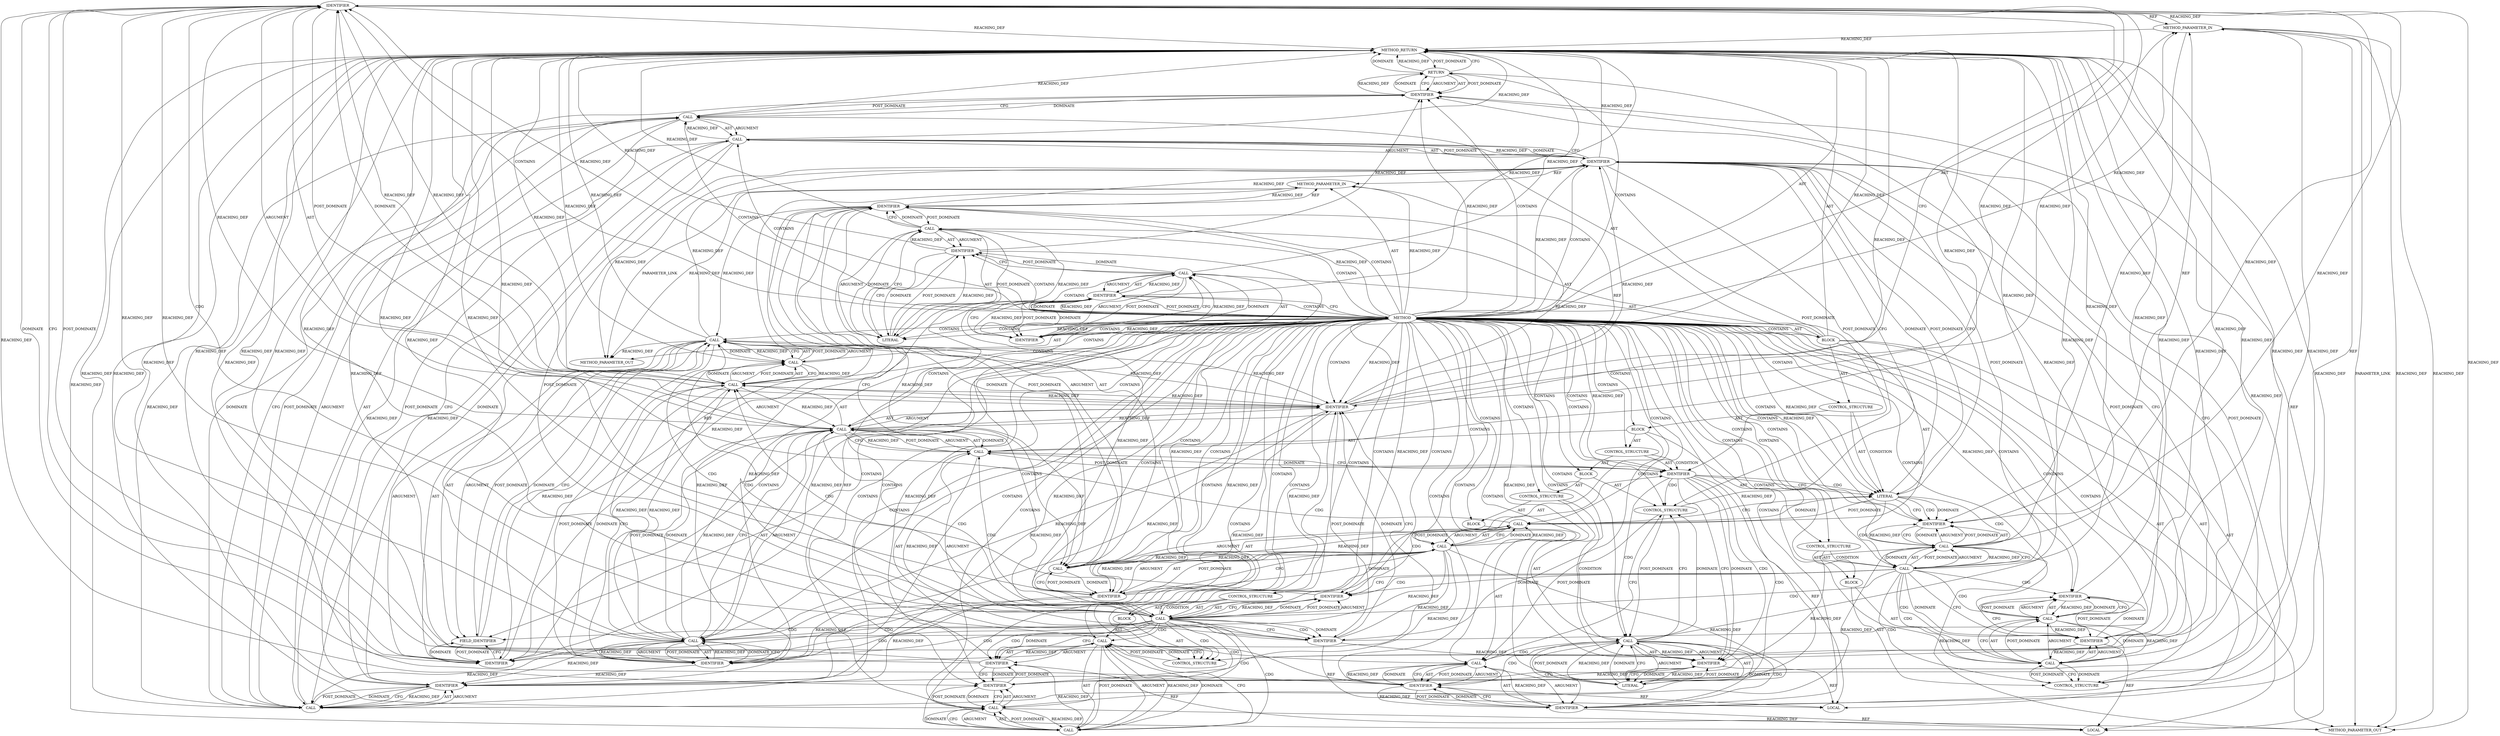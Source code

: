 digraph {
  6058 [label=IDENTIFIER ORDER=2 ARGUMENT_INDEX=2 CODE="timeo" COLUMN_NUMBER=27 LINE_NUMBER=158 TYPE_FULL_NAME="long*" NAME="timeo"]
  6078 [label=CALL ORDER=7 ARGUMENT_INDEX=-1 CODE="remove_wait_queue(sk_sleep(sk), &wait)" COLUMN_NUMBER=2 METHOD_FULL_NAME="remove_wait_queue" LINE_NUMBER=166 TYPE_FULL_NAME="<empty>" DISPATCH_TYPE="STATIC_DISPATCH" SIGNATURE="" NAME="remove_wait_queue"]
  6024 [label=IDENTIFIER ORDER=1 ARGUMENT_INDEX=1 CODE="rc" COLUMN_NUMBER=11 LINE_NUMBER=144 TYPE_FULL_NAME="int" NAME="rc"]
  6061 [label=CALL ORDER=1 ARGUMENT_INDEX=1 CODE="sk->sk_write_pending" COLUMN_NUMBER=20 METHOD_FULL_NAME="<operator>.indirectFieldAccess" LINE_NUMBER=159 TYPE_FULL_NAME="<empty>" DISPATCH_TYPE="STATIC_DISPATCH" SIGNATURE="" NAME="<operator>.indirectFieldAccess"]
  6049 [label=IDENTIFIER ORDER=1 ARGUMENT_INDEX=1 CODE="rc" COLUMN_NUMBER=4 LINE_NUMBER=154 TYPE_FULL_NAME="int" NAME="rc"]
  6031 [label=CONTROL_STRUCTURE CONTROL_STRUCTURE_TYPE="WHILE" ORDER=6 PARSER_TYPE_NAME="<empty>" ARGUMENT_INDEX=-1 CODE="while (1)" COLUMN_NUMBER=2 LINE_NUMBER=147]
  6042 [label=IDENTIFIER ORDER=1 ARGUMENT_INDEX=1 CODE="EAGAIN" COLUMN_NUMBER=10 LINE_NUMBER=149 TYPE_FULL_NAME="ANY" NAME="EAGAIN"]
  6025 [label=LITERAL ORDER=2 ARGUMENT_INDEX=2 CODE="0" COLUMN_NUMBER=16 LINE_NUMBER=144 TYPE_FULL_NAME="int"]
  6016 [label=METHOD_PARAMETER_IN ORDER=2 CODE="long *timeo" IS_VARIADIC=false COLUMN_NUMBER=45 LINE_NUMBER=141 TYPE_FULL_NAME="long*" EVALUATION_STRATEGY="BY_VALUE" INDEX=2 NAME="timeo"]
  6059 [label=CALL ORDER=3 ARGUMENT_INDEX=3 CODE="!READ_ONCE(sk->sk_write_pending)" COLUMN_NUMBER=9 METHOD_FULL_NAME="<operator>.logicalNot" LINE_NUMBER=159 TYPE_FULL_NAME="<empty>" DISPATCH_TYPE="STATIC_DISPATCH" SIGNATURE="" NAME="<operator>.logicalNot"]
  6064 [label=CALL ORDER=4 ARGUMENT_INDEX=4 CODE="&wait" COLUMN_NUMBER=43 METHOD_FULL_NAME="<operator>.addressOf" LINE_NUMBER=159 TYPE_FULL_NAME="<empty>" DISPATCH_TYPE="STATIC_DISPATCH" SIGNATURE="" NAME="<operator>.addressOf"]
  6055 [label=IDENTIFIER ORDER=1 ARGUMENT_INDEX=1 CODE="ret" COLUMN_NUMBER=3 LINE_NUMBER=158 TYPE_FULL_NAME="int" NAME="ret"]
  6083 [label=RETURN ORDER=8 ARGUMENT_INDEX=-1 CODE="return rc;" COLUMN_NUMBER=2 LINE_NUMBER=167]
  6085 [label=METHOD_RETURN ORDER=4 CODE="RET" COLUMN_NUMBER=1 LINE_NUMBER=141 TYPE_FULL_NAME="int" EVALUATION_STRATEGY="BY_VALUE"]
  6065 [label=IDENTIFIER ORDER=1 ARGUMENT_INDEX=1 CODE="wait" COLUMN_NUMBER=44 LINE_NUMBER=159 TYPE_FULL_NAME="ANY" NAME="wait"]
  6022 [label=LOCAL ORDER=3 CODE="int rc" COLUMN_NUMBER=11 LINE_NUMBER=144 TYPE_FULL_NAME="int" NAME="rc"]
  6081 [label=CALL ORDER=2 ARGUMENT_INDEX=2 CODE="&wait" COLUMN_NUMBER=34 METHOD_FULL_NAME="<operator>.addressOf" LINE_NUMBER=166 TYPE_FULL_NAME="<empty>" DISPATCH_TYPE="STATIC_DISPATCH" SIGNATURE="" NAME="<operator>.addressOf"]
  6039 [label=CALL ORDER=1 ARGUMENT_INDEX=-1 CODE="rc = -EAGAIN" COLUMN_NUMBER=4 METHOD_FULL_NAME="<operator>.assignment" LINE_NUMBER=149 TYPE_FULL_NAME="<empty>" DISPATCH_TYPE="STATIC_DISPATCH" SIGNATURE="" NAME="<operator>.assignment"]
  6026 [label=CALL ORDER=5 ARGUMENT_INDEX=-1 CODE="add_wait_queue(sk_sleep(sk), &wait)" COLUMN_NUMBER=2 METHOD_FULL_NAME="add_wait_queue" LINE_NUMBER=146 TYPE_FULL_NAME="<empty>" DISPATCH_TYPE="STATIC_DISPATCH" SIGNATURE="" NAME="add_wait_queue"]
  6015 [label=METHOD_PARAMETER_IN ORDER=1 CODE="struct sock *sk" IS_VARIADIC=false COLUMN_NUMBER=28 LINE_NUMBER=141 TYPE_FULL_NAME="sock*" EVALUATION_STRATEGY="BY_VALUE" INDEX=1 NAME="sk"]
  6053 [label=CONTROL_STRUCTURE CONTROL_STRUCTURE_TYPE="BREAK" ORDER=2 PARSER_TYPE_NAME="CASTBreakStatement" ARGUMENT_INDEX=-1 CODE="break;" COLUMN_NUMBER=4 LINE_NUMBER=155]
  6018 [label=CALL ORDER=1 ARGUMENT_INDEX=-1 CODE="DEFINE_WAIT_FUNC(wait, woken_wake_function)" COLUMN_NUMBER=2 METHOD_FULL_NAME="DEFINE_WAIT_FUNC" LINE_NUMBER=143 TYPE_FULL_NAME="<empty>" DISPATCH_TYPE="STATIC_DISPATCH" SIGNATURE="" NAME="DEFINE_WAIT_FUNC"]
  6037 [label=IDENTIFIER ORDER=1 ARGUMENT_INDEX=1 CODE="timeo" COLUMN_NUMBER=9 LINE_NUMBER=148 TYPE_FULL_NAME="long*" NAME="timeo"]
  6043 [label=CONTROL_STRUCTURE CONTROL_STRUCTURE_TYPE="BREAK" ORDER=2 PARSER_TYPE_NAME="CASTBreakStatement" ARGUMENT_INDEX=-1 CODE="break;" COLUMN_NUMBER=4 LINE_NUMBER=150]
  6063 [label=FIELD_IDENTIFIER ORDER=2 ARGUMENT_INDEX=2 CODE="sk_write_pending" COLUMN_NUMBER=20 LINE_NUMBER=159 CANONICAL_NAME="sk_write_pending"]
  6067 [label=IDENTIFIER ORDER=1 ARGUMENT_INDEX=-1 CODE="ret" COLUMN_NUMBER=7 LINE_NUMBER=160 TYPE_FULL_NAME="int" NAME="ret"]
  6071 [label=IDENTIFIER ORDER=1 ARGUMENT_INDEX=1 CODE="ret" COLUMN_NUMBER=8 LINE_NUMBER=161 TYPE_FULL_NAME="int" NAME="ret"]
  6034 [label=CONTROL_STRUCTURE CONTROL_STRUCTURE_TYPE="IF" ORDER=1 PARSER_TYPE_NAME="CASTIfStatement" ARGUMENT_INDEX=-1 CODE="if (!*timeo)" COLUMN_NUMBER=3 LINE_NUMBER=148]
  6045 [label=CALL ORDER=1 ARGUMENT_INDEX=-1 CODE="signal_pending(current)" COLUMN_NUMBER=7 METHOD_FULL_NAME="signal_pending" LINE_NUMBER=153 TYPE_FULL_NAME="<empty>" DISPATCH_TYPE="STATIC_DISPATCH" SIGNATURE="" NAME="signal_pending"]
  6075 [label=IDENTIFIER ORDER=1 ARGUMENT_INDEX=1 CODE="rc" COLUMN_NUMBER=5 LINE_NUMBER=162 TYPE_FULL_NAME="int" NAME="rc"]
  6056 [label=CALL ORDER=2 ARGUMENT_INDEX=2 CODE="sk_wait_event(sk, timeo,
				    !READ_ONCE(sk->sk_write_pending), &wait)" COLUMN_NUMBER=9 METHOD_FULL_NAME="sk_wait_event" LINE_NUMBER=158 TYPE_FULL_NAME="<empty>" DISPATCH_TYPE="STATIC_DISPATCH" SIGNATURE="" NAME="sk_wait_event"]
  6040 [label=IDENTIFIER ORDER=1 ARGUMENT_INDEX=1 CODE="rc" COLUMN_NUMBER=4 LINE_NUMBER=149 TYPE_FULL_NAME="int" NAME="rc"]
  6050 [label=CALL ORDER=2 ARGUMENT_INDEX=2 CODE="sock_intr_errno(*timeo)" COLUMN_NUMBER=9 METHOD_FULL_NAME="sock_intr_errno" LINE_NUMBER=154 TYPE_FULL_NAME="<empty>" DISPATCH_TYPE="STATIC_DISPATCH" SIGNATURE="" NAME="sock_intr_errno"]
  6030 [label=IDENTIFIER ORDER=1 ARGUMENT_INDEX=1 CODE="wait" COLUMN_NUMBER=32 LINE_NUMBER=146 TYPE_FULL_NAME="ANY" NAME="wait"]
  6028 [label=IDENTIFIER ORDER=1 ARGUMENT_INDEX=1 CODE="sk" COLUMN_NUMBER=26 LINE_NUMBER=146 TYPE_FULL_NAME="sock*" NAME="sk"]
  6041 [label=CALL ORDER=2 ARGUMENT_INDEX=2 CODE="-EAGAIN" COLUMN_NUMBER=9 METHOD_FULL_NAME="<operator>.minus" LINE_NUMBER=149 TYPE_FULL_NAME="<empty>" DISPATCH_TYPE="STATIC_DISPATCH" SIGNATURE="" NAME="<operator>.minus"]
  6046 [label=IDENTIFIER ORDER=1 ARGUMENT_INDEX=1 CODE="current" COLUMN_NUMBER=22 LINE_NUMBER=153 TYPE_FULL_NAME="ANY" NAME="current"]
  6082 [label=IDENTIFIER ORDER=1 ARGUMENT_INDEX=1 CODE="wait" COLUMN_NUMBER=35 LINE_NUMBER=166 TYPE_FULL_NAME="ANY" NAME="wait"]
  6079 [label=CALL ORDER=1 ARGUMENT_INDEX=1 CODE="sk_sleep(sk)" COLUMN_NUMBER=20 METHOD_FULL_NAME="sk_sleep" LINE_NUMBER=166 TYPE_FULL_NAME="<empty>" DISPATCH_TYPE="STATIC_DISPATCH" SIGNATURE="" NAME="sk_sleep"]
  6021 [label=LOCAL ORDER=2 CODE="int ret" COLUMN_NUMBER=6 LINE_NUMBER=144 TYPE_FULL_NAME="int" NAME="ret"]
  6038 [label=BLOCK ORDER=2 ARGUMENT_INDEX=-1 CODE="{
			rc = -EAGAIN;
			break;
		}" COLUMN_NUMBER=16 LINE_NUMBER=148 TYPE_FULL_NAME="void"]
  6068 [label=BLOCK ORDER=2 ARGUMENT_INDEX=-1 CODE="{
			if (ret < 0)
				rc = ret;
			break;
		}" COLUMN_NUMBER=12 LINE_NUMBER=160 TYPE_FULL_NAME="void"]
  6052 [label=IDENTIFIER ORDER=1 ARGUMENT_INDEX=1 CODE="timeo" COLUMN_NUMBER=26 LINE_NUMBER=154 TYPE_FULL_NAME="long*" NAME="timeo"]
  6066 [label=CONTROL_STRUCTURE CONTROL_STRUCTURE_TYPE="IF" ORDER=4 PARSER_TYPE_NAME="CASTIfStatement" ARGUMENT_INDEX=-1 CODE="if (ret)" COLUMN_NUMBER=3 LINE_NUMBER=160]
  6062 [label=IDENTIFIER ORDER=1 ARGUMENT_INDEX=1 CODE="sk" COLUMN_NUMBER=20 LINE_NUMBER=159 TYPE_FULL_NAME="sock*" NAME="sk"]
  6051 [label=CALL ORDER=1 ARGUMENT_INDEX=1 CODE="*timeo" COLUMN_NUMBER=25 METHOD_FULL_NAME="<operator>.indirection" LINE_NUMBER=154 TYPE_FULL_NAME="<empty>" DISPATCH_TYPE="STATIC_DISPATCH" SIGNATURE="" NAME="<operator>.indirection"]
  6069 [label=CONTROL_STRUCTURE CONTROL_STRUCTURE_TYPE="IF" ORDER=1 PARSER_TYPE_NAME="CASTIfStatement" ARGUMENT_INDEX=-1 CODE="if (ret < 0)" COLUMN_NUMBER=4 LINE_NUMBER=161]
  6074 [label=CALL ORDER=1 ARGUMENT_INDEX=1 CODE="rc = ret" COLUMN_NUMBER=5 METHOD_FULL_NAME="<operator>.assignment" LINE_NUMBER=162 TYPE_FULL_NAME="<empty>" DISPATCH_TYPE="STATIC_DISPATCH" SIGNATURE="" NAME="<operator>.assignment"]
  6020 [label=IDENTIFIER ORDER=2 ARGUMENT_INDEX=2 CODE="woken_wake_function" COLUMN_NUMBER=25 LINE_NUMBER=143 TYPE_FULL_NAME="ANY" NAME="woken_wake_function"]
  6060 [label=CALL ORDER=1 ARGUMENT_INDEX=1 CODE="READ_ONCE(sk->sk_write_pending)" COLUMN_NUMBER=10 METHOD_FULL_NAME="READ_ONCE" LINE_NUMBER=159 TYPE_FULL_NAME="<empty>" DISPATCH_TYPE="STATIC_DISPATCH" SIGNATURE="" NAME="READ_ONCE"]
  6035 [label=CALL ORDER=1 ARGUMENT_INDEX=-1 CODE="!*timeo" COLUMN_NUMBER=7 METHOD_FULL_NAME="<operator>.logicalNot" LINE_NUMBER=148 TYPE_FULL_NAME="<empty>" DISPATCH_TYPE="STATIC_DISPATCH" SIGNATURE="" NAME="<operator>.logicalNot"]
  6072 [label=LITERAL ORDER=2 ARGUMENT_INDEX=2 CODE="0" COLUMN_NUMBER=14 LINE_NUMBER=161 TYPE_FULL_NAME="int"]
  6080 [label=IDENTIFIER ORDER=1 ARGUMENT_INDEX=1 CODE="sk" COLUMN_NUMBER=29 LINE_NUMBER=166 TYPE_FULL_NAME="sock*" NAME="sk"]
  6057 [label=IDENTIFIER ORDER=1 ARGUMENT_INDEX=1 CODE="sk" COLUMN_NUMBER=23 LINE_NUMBER=158 TYPE_FULL_NAME="sock*" NAME="sk"]
  6048 [label=CALL ORDER=1 ARGUMENT_INDEX=-1 CODE="rc = sock_intr_errno(*timeo)" COLUMN_NUMBER=4 METHOD_FULL_NAME="<operator>.assignment" LINE_NUMBER=154 TYPE_FULL_NAME="<empty>" DISPATCH_TYPE="STATIC_DISPATCH" SIGNATURE="" NAME="<operator>.assignment"]
  6033 [label=BLOCK ORDER=2 ARGUMENT_INDEX=-1 CODE="{
		if (!*timeo) {
			rc = -EAGAIN;
			break;
		}

		if (signal_pending(current)) {
			rc = sock_intr_errno(*timeo);
			break;
		}

		ret = sk_wait_event(sk, timeo,
				    !READ_ONCE(sk->sk_write_pending), &wait);
		if (ret) {
			if (ret < 0)
				rc = ret;
			break;
		}
	}" COLUMN_NUMBER=12 LINE_NUMBER=147 TYPE_FULL_NAME="void"]
  21437 [label=METHOD_PARAMETER_OUT ORDER=1 CODE="struct sock *sk" IS_VARIADIC=false COLUMN_NUMBER=28 LINE_NUMBER=141 TYPE_FULL_NAME="sock*" EVALUATION_STRATEGY="BY_VALUE" INDEX=1 NAME="sk"]
  6019 [label=IDENTIFIER ORDER=1 ARGUMENT_INDEX=1 CODE="wait" COLUMN_NUMBER=19 LINE_NUMBER=143 TYPE_FULL_NAME="ANY" NAME="wait"]
  6054 [label=CALL ORDER=3 ARGUMENT_INDEX=-1 CODE="ret = sk_wait_event(sk, timeo,
				    !READ_ONCE(sk->sk_write_pending), &wait)" COLUMN_NUMBER=3 METHOD_FULL_NAME="<operator>.assignment" LINE_NUMBER=158 TYPE_FULL_NAME="<empty>" DISPATCH_TYPE="STATIC_DISPATCH" SIGNATURE="" NAME="<operator>.assignment"]
  6027 [label=CALL ORDER=1 ARGUMENT_INDEX=1 CODE="sk_sleep(sk)" COLUMN_NUMBER=17 METHOD_FULL_NAME="sk_sleep" LINE_NUMBER=146 TYPE_FULL_NAME="<empty>" DISPATCH_TYPE="STATIC_DISPATCH" SIGNATURE="" NAME="sk_sleep"]
  6029 [label=CALL ORDER=2 ARGUMENT_INDEX=2 CODE="&wait" COLUMN_NUMBER=31 METHOD_FULL_NAME="<operator>.addressOf" LINE_NUMBER=146 TYPE_FULL_NAME="<empty>" DISPATCH_TYPE="STATIC_DISPATCH" SIGNATURE="" NAME="<operator>.addressOf"]
  6032 [label=LITERAL ORDER=1 ARGUMENT_INDEX=-1 CODE="1" COLUMN_NUMBER=9 LINE_NUMBER=147 TYPE_FULL_NAME="int"]
  21438 [label=METHOD_PARAMETER_OUT ORDER=2 CODE="long *timeo" IS_VARIADIC=false COLUMN_NUMBER=45 LINE_NUMBER=141 TYPE_FULL_NAME="long*" EVALUATION_STRATEGY="BY_VALUE" INDEX=2 NAME="timeo"]
  6047 [label=BLOCK ORDER=2 ARGUMENT_INDEX=-1 CODE="{
			rc = sock_intr_errno(*timeo);
			break;
		}" COLUMN_NUMBER=32 LINE_NUMBER=153 TYPE_FULL_NAME="void"]
  6017 [label=BLOCK ORDER=3 ARGUMENT_INDEX=-1 CODE="{
	DEFINE_WAIT_FUNC(wait, woken_wake_function);
	int ret, rc = 0;

	add_wait_queue(sk_sleep(sk), &wait);
	while (1) {
		if (!*timeo) {
			rc = -EAGAIN;
			break;
		}

		if (signal_pending(current)) {
			rc = sock_intr_errno(*timeo);
			break;
		}

		ret = sk_wait_event(sk, timeo,
				    !READ_ONCE(sk->sk_write_pending), &wait);
		if (ret) {
			if (ret < 0)
				rc = ret;
			break;
		}
	}
	remove_wait_queue(sk_sleep(sk), &wait);
	return rc;
}" COLUMN_NUMBER=1 LINE_NUMBER=142 TYPE_FULL_NAME="void"]
  6076 [label=IDENTIFIER ORDER=2 ARGUMENT_INDEX=2 CODE="ret" COLUMN_NUMBER=10 LINE_NUMBER=162 TYPE_FULL_NAME="int" NAME="ret"]
  6084 [label=IDENTIFIER ORDER=1 ARGUMENT_INDEX=-1 CODE="rc" COLUMN_NUMBER=9 LINE_NUMBER=167 TYPE_FULL_NAME="int" NAME="rc"]
  6014 [label=METHOD COLUMN_NUMBER=1 LINE_NUMBER=141 COLUMN_NUMBER_END=1 IS_EXTERNAL=false SIGNATURE="int wait_on_pending_writer (sock*,long*)" NAME="wait_on_pending_writer" AST_PARENT_TYPE="TYPE_DECL" AST_PARENT_FULL_NAME="tls_main.c:<global>" ORDER=94 CODE="int wait_on_pending_writer(struct sock *sk, long *timeo)
{
	DEFINE_WAIT_FUNC(wait, woken_wake_function);
	int ret, rc = 0;

	add_wait_queue(sk_sleep(sk), &wait);
	while (1) {
		if (!*timeo) {
			rc = -EAGAIN;
			break;
		}

		if (signal_pending(current)) {
			rc = sock_intr_errno(*timeo);
			break;
		}

		ret = sk_wait_event(sk, timeo,
				    !READ_ONCE(sk->sk_write_pending), &wait);
		if (ret) {
			if (ret < 0)
				rc = ret;
			break;
		}
	}
	remove_wait_queue(sk_sleep(sk), &wait);
	return rc;
}" FULL_NAME="wait_on_pending_writer" LINE_NUMBER_END=168 FILENAME="tls_main.c"]
  6023 [label=CALL ORDER=4 ARGUMENT_INDEX=-1 CODE="rc = 0" COLUMN_NUMBER=11 METHOD_FULL_NAME="<operator>.assignment" LINE_NUMBER=144 TYPE_FULL_NAME="<empty>" DISPATCH_TYPE="STATIC_DISPATCH" SIGNATURE="" NAME="<operator>.assignment"]
  6073 [label=BLOCK ORDER=2 ARGUMENT_INDEX=-1 CODE="<empty>" COLUMN_NUMBER=5 LINE_NUMBER=162 TYPE_FULL_NAME="void"]
  6036 [label=CALL ORDER=1 ARGUMENT_INDEX=1 CODE="*timeo" COLUMN_NUMBER=8 METHOD_FULL_NAME="<operator>.indirection" LINE_NUMBER=148 TYPE_FULL_NAME="<empty>" DISPATCH_TYPE="STATIC_DISPATCH" SIGNATURE="" NAME="<operator>.indirection"]
  6044 [label=CONTROL_STRUCTURE CONTROL_STRUCTURE_TYPE="IF" ORDER=2 PARSER_TYPE_NAME="CASTIfStatement" ARGUMENT_INDEX=-1 CODE="if (signal_pending(current))" COLUMN_NUMBER=3 LINE_NUMBER=153]
  6077 [label=CONTROL_STRUCTURE CONTROL_STRUCTURE_TYPE="BREAK" ORDER=2 PARSER_TYPE_NAME="CASTBreakStatement" ARGUMENT_INDEX=-1 CODE="break;" COLUMN_NUMBER=4 LINE_NUMBER=163]
  6070 [label=CALL ORDER=1 ARGUMENT_INDEX=-1 CODE="ret < 0" COLUMN_NUMBER=8 METHOD_FULL_NAME="<operator>.lessThan" LINE_NUMBER=161 TYPE_FULL_NAME="<empty>" DISPATCH_TYPE="STATIC_DISPATCH" SIGNATURE="" NAME="<operator>.lessThan"]
  6058 -> 6057 [label=REACHING_DEF VARIABLE="timeo"]
  6020 -> 6018 [label=CFG ]
  6014 -> 6028 [label=REACHING_DEF VARIABLE=""]
  6080 -> 6032 [label=POST_DOMINATE ]
  6064 -> 6056 [label=DOMINATE ]
  6039 -> 6040 [label=AST ]
  6074 -> 6077 [label=CFG ]
  6014 -> 6083 [label=CONTAINS ]
  6082 -> 6081 [label=DOMINATE ]
  6024 -> 6084 [label=REACHING_DEF VARIABLE="rc"]
  6041 -> 6039 [label=DOMINATE ]
  6016 -> 21438 [label=PARAMETER_LINK ]
  6045 -> 6049 [label=CFG ]
  6055 -> 6071 [label=REACHING_DEF VARIABLE="ret"]
  6027 -> 6028 [label=POST_DOMINATE ]
  6079 -> 6082 [label=DOMINATE ]
  6056 -> 6057 [label=AST ]
  6057 -> 6055 [label=POST_DOMINATE ]
  6067 -> 6071 [label=CFG ]
  6056 -> 6085 [label=REACHING_DEF VARIABLE="sk_wait_event(sk, timeo,
				    !READ_ONCE(sk->sk_write_pending), &wait)"]
  6059 -> 6060 [label=ARGUMENT ]
  6014 -> 6038 [label=CONTAINS ]
  6056 -> 6057 [label=ARGUMENT ]
  6036 -> 6035 [label=REACHING_DEF VARIABLE="*timeo"]
  6014 -> 6055 [label=CONTAINS ]
  6018 -> 6024 [label=DOMINATE ]
  6045 -> 6061 [label=CDG ]
  6014 -> 6078 [label=CONTAINS ]
  6036 -> 6051 [label=REACHING_DEF VARIABLE="*timeo"]
  6035 -> 6041 [label=CDG ]
  6054 -> 6056 [label=POST_DOMINATE ]
  6017 -> 6078 [label=AST ]
  6078 -> 6084 [label=CFG ]
  6046 -> 6045 [label=DOMINATE ]
  6014 -> 6017 [label=CONTAINS ]
  6024 -> 6023 [label=REACHING_DEF VARIABLE="rc"]
  6083 -> 6084 [label=ARGUMENT ]
  6030 -> 6027 [label=POST_DOMINATE ]
  6052 -> 6016 [label=REF ]
  6041 -> 6042 [label=POST_DOMINATE ]
  6040 -> 6085 [label=REACHING_DEF VARIABLE="rc"]
  6029 -> 6065 [label=REACHING_DEF VARIABLE="&wait"]
  6028 -> 6061 [label=REACHING_DEF VARIABLE="sk"]
  6032 -> 6035 [label=CDG ]
  6017 -> 6021 [label=AST ]
  6045 -> 6049 [label=CDG ]
  6014 -> 6015 [label=AST ]
  6017 -> 6083 [label=AST ]
  6035 -> 6036 [label=AST ]
  6079 -> 6080 [label=ARGUMENT ]
  6014 -> 6043 [label=CONTAINS ]
  6014 -> 6020 [label=REACHING_DEF VARIABLE=""]
  6048 -> 6050 [label=ARGUMENT ]
  6062 -> 6063 [label=CFG ]
  6024 -> 6018 [label=POST_DOMINATE ]
  6056 -> 6058 [label=ARGUMENT ]
  6044 -> 6045 [label=AST ]
  6049 -> 6022 [label=REF ]
  6075 -> 6074 [label=REACHING_DEF VARIABLE="rc"]
  6036 -> 6037 [label=ARGUMENT ]
  6051 -> 6052 [label=AST ]
  6014 -> 6019 [label=CONTAINS ]
  6014 -> 6067 [label=CONTAINS ]
  6075 -> 6085 [label=REACHING_DEF VARIABLE="rc"]
  6051 -> 6052 [label=ARGUMENT ]
  6045 -> 6057 [label=CDG ]
  6050 -> 6085 [label=REACHING_DEF VARIABLE="sock_intr_errno(*timeo)"]
  6045 -> 6054 [label=CDG ]
  6029 -> 6030 [label=POST_DOMINATE ]
  6058 -> 6064 [label=REACHING_DEF VARIABLE="timeo"]
  6014 -> 6037 [label=CONTAINS ]
  6041 -> 6039 [label=REACHING_DEF VARIABLE="-EAGAIN"]
  6075 -> 6022 [label=REF ]
  6019 -> 6065 [label=REACHING_DEF VARIABLE="wait"]
  6061 -> 6060 [label=DOMINATE ]
  6014 -> 6052 [label=CONTAINS ]
  6014 -> 6039 [label=CONTAINS ]
  6039 -> 6041 [label=AST ]
  6057 -> 6058 [label=DOMINATE ]
  6029 -> 6064 [label=REACHING_DEF VARIABLE="&wait"]
  6083 -> 6084 [label=AST ]
  6014 -> 6032 [label=REACHING_DEF VARIABLE=""]
  6055 -> 6054 [label=REACHING_DEF VARIABLE="ret"]
  6045 -> 6048 [label=CDG ]
  6033 -> 6034 [label=AST ]
  6061 -> 21437 [label=REACHING_DEF VARIABLE="sk->sk_write_pending"]
  6014 -> 6026 [label=CONTAINS ]
  6079 -> 6080 [label=AST ]
  6081 -> 6082 [label=AST ]
  6014 -> 6072 [label=CONTAINS ]
  6026 -> 6029 [label=POST_DOMINATE ]
  6029 -> 6026 [label=CFG ]
  6014 -> 6074 [label=CONTAINS ]
  6016 -> 21438 [label=REACHING_DEF VARIABLE="timeo"]
  6016 -> 21438 [label=REACHING_DEF VARIABLE="timeo"]
  6045 -> 6055 [label=CDG ]
  6014 -> 6068 [label=CONTAINS ]
  6014 -> 6067 [label=REACHING_DEF VARIABLE=""]
  6046 -> 6045 [label=CFG ]
  6081 -> 6078 [label=REACHING_DEF VARIABLE="&wait"]
  6067 -> 6021 [label=REF ]
  6063 -> 6061 [label=DOMINATE ]
  6031 -> 6032 [label=CONDITION ]
  6045 -> 6046 [label=POST_DOMINATE ]
  6055 -> 6057 [label=DOMINATE ]
  6028 -> 6027 [label=CFG ]
  6060 -> 6059 [label=DOMINATE ]
  6036 -> 6035 [label=CFG ]
  6014 -> 6033 [label=CONTAINS ]
  6078 -> 6085 [label=REACHING_DEF VARIABLE="remove_wait_queue(sk_sleep(sk), &wait)"]
  6074 -> 6076 [label=AST ]
  6020 -> 6018 [label=REACHING_DEF VARIABLE="woken_wake_function"]
  6064 -> 6059 [label=REACHING_DEF VARIABLE="&wait"]
  6045 -> 6062 [label=CDG ]
  6080 -> 6079 [label=REACHING_DEF VARIABLE="sk"]
  6055 -> 6085 [label=REACHING_DEF VARIABLE="ret"]
  6014 -> 6050 [label=CONTAINS ]
  6014 -> 6071 [label=REACHING_DEF VARIABLE=""]
  6014 -> 6019 [label=CFG ]
  6018 -> 6020 [label=AST ]
  6014 -> 6082 [label=CONTAINS ]
  6041 -> 6085 [label=REACHING_DEF VARIABLE="-EAGAIN"]
  6060 -> 6061 [label=AST ]
  6070 -> 6071 [label=ARGUMENT ]
  6067 -> 6072 [label=CDG ]
  6026 -> 6032 [label=CFG ]
  6049 -> 6052 [label=CFG ]
  6048 -> 6049 [label=AST ]
  6083 -> 6085 [label=CFG ]
  6020 -> 6019 [label=REACHING_DEF VARIABLE="woken_wake_function"]
  6058 -> 6056 [label=REACHING_DEF VARIABLE="timeo"]
  6039 -> 6041 [label=POST_DOMINATE ]
  6059 -> 6065 [label=DOMINATE ]
  6036 -> 6037 [label=POST_DOMINATE ]
  6014 -> 6044 [label=CONTAINS ]
  6025 -> 6023 [label=REACHING_DEF VARIABLE="0"]
  6057 -> 6062 [label=REACHING_DEF VARIABLE="sk"]
  6050 -> 6048 [label=REACHING_DEF VARIABLE="sock_intr_errno(*timeo)"]
  6078 -> 6081 [label=AST ]
  6070 -> 6077 [label=CFG ]
  6053 -> 6048 [label=POST_DOMINATE ]
  6045 -> 6050 [label=CDG ]
  6065 -> 6085 [label=REACHING_DEF VARIABLE="wait"]
  6080 -> 6015 [label=REF ]
  6023 -> 6025 [label=AST ]
  6064 -> 6081 [label=REACHING_DEF VARIABLE="&wait"]
  6052 -> 6049 [label=POST_DOMINATE ]
  6028 -> 6062 [label=REACHING_DEF VARIABLE="sk"]
  6042 -> 6085 [label=REACHING_DEF VARIABLE="EAGAIN"]
  6029 -> 6082 [label=REACHING_DEF VARIABLE="&wait"]
  6037 -> 6016 [label=REF ]
  6051 -> 6050 [label=REACHING_DEF VARIABLE="*timeo"]
  6014 -> 6019 [label=DOMINATE ]
  6043 -> 6039 [label=POST_DOMINATE ]
  6014 -> 6015 [label=REACHING_DEF VARIABLE=""]
  6014 -> 6056 [label=CONTAINS ]
  6071 -> 6076 [label=REACHING_DEF VARIABLE="ret"]
  6032 -> 6080 [label=CFG ]
  6039 -> 6041 [label=ARGUMENT ]
  6014 -> 6066 [label=CONTAINS ]
  6055 -> 6057 [label=CFG ]
  6048 -> 6053 [label=CFG ]
  6045 -> 6063 [label=CDG ]
  6074 -> 6075 [label=AST ]
  6027 -> 6028 [label=ARGUMENT ]
  6014 -> 6063 [label=CONTAINS ]
  6014 -> 6030 [label=CONTAINS ]
  6078 -> 6079 [label=AST ]
  6045 -> 6067 [label=CDG ]
  6014 -> 6025 [label=CONTAINS ]
  6045 -> 6046 [label=ARGUMENT ]
  6024 -> 6025 [label=CFG ]
  6076 -> 6075 [label=REACHING_DEF VARIABLE="ret"]
  6054 -> 6056 [label=ARGUMENT ]
  6060 -> 6059 [label=CFG ]
  6059 -> 6060 [label=POST_DOMINATE ]
  6058 -> 6085 [label=REACHING_DEF VARIABLE="timeo"]
  6057 -> 6080 [label=REACHING_DEF VARIABLE="sk"]
  6028 -> 6023 [label=POST_DOMINATE ]
  6084 -> 6083 [label=REACHING_DEF VARIABLE="rc"]
  6026 -> 6029 [label=ARGUMENT ]
  6083 -> 6084 [label=POST_DOMINATE ]
  6074 -> 6075 [label=ARGUMENT ]
  6014 -> 6025 [label=REACHING_DEF VARIABLE=""]
  6035 -> 6046 [label=CDG ]
  6070 -> 6075 [label=CFG ]
  6056 -> 6054 [label=DOMINATE ]
  6061 -> 6080 [label=REACHING_DEF VARIABLE="sk->sk_write_pending"]
  6014 -> 6016 [label=REACHING_DEF VARIABLE=""]
  6032 -> 6037 [label=DOMINATE ]
  6014 -> 6031 [label=CONTAINS ]
  6035 -> 6036 [label=POST_DOMINATE ]
  6079 -> 6085 [label=REACHING_DEF VARIABLE="sk_sleep(sk)"]
  6059 -> 6060 [label=AST ]
  6014 -> 6084 [label=REACHING_DEF VARIABLE=""]
  6014 -> 6058 [label=REACHING_DEF VARIABLE=""]
  6048 -> 6050 [label=AST ]
  6017 -> 6031 [label=AST ]
  6051 -> 6085 [label=REACHING_DEF VARIABLE="*timeo"]
  6049 -> 6052 [label=DOMINATE ]
  6048 -> 6053 [label=DOMINATE ]
  6019 -> 6082 [label=REACHING_DEF VARIABLE="wait"]
  6045 -> 6053 [label=CDG ]
  6051 -> 6050 [label=CFG ]
  6045 -> 6056 [label=CDG ]
  6032 -> 6037 [label=CFG ]
  6061 -> 6060 [label=REACHING_DEF VARIABLE="sk->sk_write_pending"]
  6065 -> 6064 [label=REACHING_DEF VARIABLE="wait"]
  6036 -> 21438 [label=REACHING_DEF VARIABLE="*timeo"]
  6077 -> 6080 [label=CFG ]
  6039 -> 6085 [label=REACHING_DEF VARIABLE="rc = -EAGAIN"]
  6032 -> 6026 [label=POST_DOMINATE ]
  6076 -> 6074 [label=REACHING_DEF VARIABLE="ret"]
  6014 -> 6076 [label=REACHING_DEF VARIABLE=""]
  6045 -> 6085 [label=REACHING_DEF VARIABLE="signal_pending(current)"]
  6072 -> 6071 [label=REACHING_DEF VARIABLE="0"]
  6025 -> 6024 [label=POST_DOMINATE ]
  6014 -> 6061 [label=CONTAINS ]
  6040 -> 6042 [label=DOMINATE ]
  6014 -> 6019 [label=REACHING_DEF VARIABLE=""]
  6081 -> 6085 [label=REACHING_DEF VARIABLE="&wait"]
  6050 -> 6051 [label=ARGUMENT ]
  6069 -> 6070 [label=AST ]
  6014 -> 6035 [label=CONTAINS ]
  6014 -> 6030 [label=REACHING_DEF VARIABLE=""]
  6049 -> 6048 [label=REACHING_DEF VARIABLE="rc"]
  6073 -> 6074 [label=AST ]
  6036 -> 6058 [label=REACHING_DEF VARIABLE="*timeo"]
  6040 -> 6022 [label=REF ]
  6071 -> 6021 [label=REF ]
  6045 -> 6060 [label=CDG ]
  6036 -> 6035 [label=DOMINATE ]
  6059 -> 6056 [label=REACHING_DEF VARIABLE="!READ_ONCE(sk->sk_write_pending)"]
  6028 -> 6057 [label=REACHING_DEF VARIABLE="sk"]
  6045 -> 6064 [label=CDG ]
  6032 -> 6036 [label=CDG ]
  6014 -> 21437 [label=AST ]
  6058 -> 6037 [label=REACHING_DEF VARIABLE="timeo"]
  6052 -> 6051 [label=DOMINATE ]
  6057 -> 6059 [label=REACHING_DEF VARIABLE="sk"]
  6014 -> 6046 [label=REACHING_DEF VARIABLE=""]
  6056 -> 6059 [label=AST ]
  6080 -> 6043 [label=POST_DOMINATE ]
  6059 -> 6064 [label=REACHING_DEF VARIABLE="!READ_ONCE(sk->sk_write_pending)"]
  6054 -> 6067 [label=CFG ]
  6029 -> 6030 [label=ARGUMENT ]
  6014 -> 6046 [label=CONTAINS ]
  6016 -> 6085 [label=REACHING_DEF VARIABLE="timeo"]
  6040 -> 6039 [label=REACHING_DEF VARIABLE="rc"]
  6014 -> 6069 [label=CONTAINS ]
  6054 -> 6067 [label=DOMINATE ]
  6016 -> 6052 [label=REACHING_DEF VARIABLE="timeo"]
  6015 -> 21437 [label=REACHING_DEF VARIABLE="sk"]
  6081 -> 6078 [label=DOMINATE ]
  6023 -> 6028 [label=CFG ]
  6063 -> 6061 [label=CFG ]
  6016 -> 6058 [label=REACHING_DEF VARIABLE="timeo"]
  6058 -> 6057 [label=POST_DOMINATE ]
  6080 -> 6079 [label=DOMINATE ]
  6080 -> 6067 [label=POST_DOMINATE ]
  6070 -> 6085 [label=REACHING_DEF VARIABLE="ret < 0"]
  6014 -> 6080 [label=CONTAINS ]
  6014 -> 6037 [label=REACHING_DEF VARIABLE=""]
  6076 -> 6021 [label=REF ]
  6082 -> 6079 [label=POST_DOMINATE ]
  6019 -> 6018 [label=REACHING_DEF VARIABLE="wait"]
  6036 -> 6085 [label=REACHING_DEF VARIABLE="*timeo"]
  6064 -> 6065 [label=REACHING_DEF VARIABLE="&wait"]
  6070 -> 6075 [label=DOMINATE ]
  6079 -> 6082 [label=CFG ]
  6058 -> 6052 [label=REACHING_DEF VARIABLE="timeo"]
  6076 -> 6075 [label=POST_DOMINATE ]
  6069 -> 6070 [label=CONDITION ]
  6035 -> 6085 [label=REACHING_DEF VARIABLE="!*timeo"]
  6068 -> 6077 [label=AST ]
  6014 -> 6071 [label=CONTAINS ]
  6061 -> 6062 [label=REACHING_DEF VARIABLE="sk->sk_write_pending"]
  6064 -> 6082 [label=REACHING_DEF VARIABLE="&wait"]
  6056 -> 6055 [label=REACHING_DEF VARIABLE="sk_wait_event(sk, timeo,
				    !READ_ONCE(sk->sk_write_pending), &wait)"]
  6059 -> 6058 [label=REACHING_DEF VARIABLE="!READ_ONCE(sk->sk_write_pending)"]
  6077 -> 6074 [label=POST_DOMINATE ]
  6027 -> 6026 [label=REACHING_DEF VARIABLE="sk_sleep(sk)"]
  6061 -> 6062 [label=ARGUMENT ]
  6036 -> 6037 [label=AST ]
  6014 -> 6077 [label=CONTAINS ]
  6046 -> 6045 [label=REACHING_DEF VARIABLE="current"]
  6054 -> 6055 [label=AST ]
  6030 -> 6082 [label=REACHING_DEF VARIABLE="wait"]
  6065 -> 6082 [label=REACHING_DEF VARIABLE="wait"]
  6066 -> 6067 [label=AST ]
  6014 -> 6016 [label=AST ]
  6050 -> 6048 [label=DOMINATE ]
  6039 -> 6043 [label=CFG ]
  6076 -> 6085 [label=REACHING_DEF VARIABLE="ret"]
  6014 -> 6059 [label=CONTAINS ]
  6058 -> 6062 [label=DOMINATE ]
  6054 -> 6055 [label=ARGUMENT ]
  6035 -> 6046 [label=DOMINATE ]
  6061 -> 6063 [label=AST ]
  6064 -> 6065 [label=ARGUMENT ]
  6031 -> 6033 [label=AST ]
  6080 -> 6053 [label=POST_DOMINATE ]
  6028 -> 6080 [label=REACHING_DEF VARIABLE="sk"]
  6027 -> 6028 [label=AST ]
  6082 -> 6085 [label=REACHING_DEF VARIABLE="wait"]
  6026 -> 6032 [label=DOMINATE ]
  6014 -> 6051 [label=CONTAINS ]
  6025 -> 6023 [label=DOMINATE ]
  6070 -> 6071 [label=AST ]
  6034 -> 6038 [label=AST ]
  6062 -> 6063 [label=DOMINATE ]
  6084 -> 6083 [label=DOMINATE ]
  6067 -> 6032 [label=CDG ]
  6074 -> 6076 [label=POST_DOMINATE ]
  6078 -> 6081 [label=POST_DOMINATE ]
  6014 -> 6079 [label=CONTAINS ]
  6028 -> 6015 [label=REF ]
  6014 -> 6052 [label=REACHING_DEF VARIABLE=""]
  6014 -> 6065 [label=CONTAINS ]
  6076 -> 6074 [label=DOMINATE ]
  6049 -> 6084 [label=REACHING_DEF VARIABLE="rc"]
  6018 -> 6085 [label=REACHING_DEF VARIABLE="DEFINE_WAIT_FUNC(wait, woken_wake_function)"]
  6014 -> 6029 [label=CONTAINS ]
  6058 -> 6016 [label=REF ]
  6051 -> 21438 [label=REACHING_DEF VARIABLE="*timeo"]
  6029 -> 6030 [label=AST ]
  6067 -> 6071 [label=DOMINATE ]
  6023 -> 6024 [label=ARGUMENT ]
  6014 -> 6082 [label=REACHING_DEF VARIABLE=""]
  6059 -> 6085 [label=REACHING_DEF VARIABLE="!READ_ONCE(sk->sk_write_pending)"]
  6014 -> 6049 [label=CONTAINS ]
  6034 -> 6035 [label=AST ]
  6048 -> 6050 [label=POST_DOMINATE ]
  6014 -> 6080 [label=REACHING_DEF VARIABLE=""]
  6039 -> 6040 [label=ARGUMENT ]
  6074 -> 6076 [label=ARGUMENT ]
  6020 -> 6018 [label=DOMINATE ]
  6023 -> 6024 [label=AST ]
  6014 -> 6048 [label=CONTAINS ]
  6070 -> 6072 [label=ARGUMENT ]
  6026 -> 6027 [label=ARGUMENT ]
  6019 -> 6030 [label=REACHING_DEF VARIABLE="wait"]
  6018 -> 6019 [label=ARGUMENT ]
  6019 -> 6014 [label=POST_DOMINATE ]
  6014 -> 6027 [label=CONTAINS ]
  6033 -> 6054 [label=AST ]
  6014 -> 6032 [label=CONTAINS ]
  6072 -> 6070 [label=REACHING_DEF VARIABLE="0"]
  6035 -> 6046 [label=CFG ]
  6018 -> 6019 [label=AST ]
  6080 -> 6085 [label=REACHING_DEF VARIABLE="sk"]
  6023 -> 6025 [label=POST_DOMINATE ]
  6048 -> 6049 [label=ARGUMENT ]
  6041 -> 6042 [label=ARGUMENT ]
  6014 -> 6065 [label=REACHING_DEF VARIABLE=""]
  6030 -> 6065 [label=REACHING_DEF VARIABLE="wait"]
  6037 -> 6036 [label=CFG ]
  6037 -> 6036 [label=DOMINATE ]
  6019 -> 6020 [label=CFG ]
  6066 -> 6067 [label=CONDITION ]
  6039 -> 6043 [label=DOMINATE ]
  6051 -> 6052 [label=POST_DOMINATE ]
  6014 -> 21438 [label=AST ]
  6058 -> 6059 [label=REACHING_DEF VARIABLE="timeo"]
  6057 -> 6058 [label=CFG ]
  6024 -> 6085 [label=REACHING_DEF VARIABLE="rc"]
  6031 -> 6032 [label=AST ]
  6025 -> 6024 [label=REACHING_DEF VARIABLE="0"]
  6045 -> 6046 [label=AST ]
  6027 -> 6029 [label=REACHING_DEF VARIABLE="sk_sleep(sk)"]
  6014 -> 6076 [label=CONTAINS ]
  6067 -> 6054 [label=POST_DOMINATE ]
  6054 -> 6056 [label=AST ]
  6024 -> 6025 [label=DOMINATE ]
  6046 -> 6085 [label=REACHING_DEF VARIABLE="current"]
  6014 -> 6073 [label=CONTAINS ]
  6059 -> 6065 [label=CFG ]
  6014 -> 6085 [label=AST ]
  6045 -> 6065 [label=CDG ]
  6078 -> 6084 [label=DOMINATE ]
  6017 -> 6026 [label=AST ]
  6056 -> 6058 [label=AST ]
  6083 -> 6085 [label=DOMINATE ]
  6020 -> 6019 [label=POST_DOMINATE ]
  6044 -> 6045 [label=CONDITION ]
  6062 -> 6015 [label=REF ]
  6014 -> 6054 [label=CONTAINS ]
  6070 -> 6075 [label=CDG ]
  6084 -> 6022 [label=REF ]
  6071 -> 6085 [label=REACHING_DEF VARIABLE="ret"]
  6070 -> 6072 [label=AST ]
  6084 -> 6078 [label=POST_DOMINATE ]
  6014 -> 6058 [label=CONTAINS ]
  6068 -> 6069 [label=AST ]
  6032 -> 6037 [label=CDG ]
  6067 -> 6077 [label=CDG ]
  6069 -> 6073 [label=AST ]
  6079 -> 6078 [label=REACHING_DEF VARIABLE="sk_sleep(sk)"]
  6030 -> 6085 [label=REACHING_DEF VARIABLE="wait"]
  6030 -> 6029 [label=CFG ]
  6014 -> 6042 [label=CONTAINS ]
  6043 -> 6080 [label=CFG ]
  6018 -> 6024 [label=CFG ]
  6035 -> 6042 [label=CDG ]
  6050 -> 6051 [label=AST ]
  6026 -> 6029 [label=AST ]
  6081 -> 6079 [label=REACHING_DEF VARIABLE="&wait"]
  6014 -> 6036 [label=CONTAINS ]
  6014 -> 6028 [label=CONTAINS ]
  6052 -> 6051 [label=CFG ]
  6014 -> 6062 [label=CONTAINS ]
  6040 -> 6084 [label=REACHING_DEF VARIABLE="rc"]
  6045 -> 6058 [label=CDG ]
  6029 -> 6027 [label=REACHING_DEF VARIABLE="&wait"]
  6042 -> 6041 [label=REACHING_DEF VARIABLE="EAGAIN"]
  6047 -> 6048 [label=AST ]
  6029 -> 6026 [label=DOMINATE ]
  6056 -> 6064 [label=AST ]
  6067 -> 6032 [label=CFG ]
  6060 -> 6061 [label=POST_DOMINATE ]
  6050 -> 6048 [label=CFG ]
  6014 -> 6041 [label=CONTAINS ]
  6045 -> 6052 [label=CDG ]
  6081 -> 6082 [label=ARGUMENT ]
  6014 -> 6084 [label=CONTAINS ]
  6056 -> 6064 [label=ARGUMENT ]
  6035 -> 6040 [label=CDG ]
  6067 -> 6071 [label=CDG ]
  6071 -> 6070 [label=REACHING_DEF VARIABLE="ret"]
  6080 -> 6035 [label=POST_DOMINATE ]
  6014 -> 6034 [label=CONTAINS ]
  6056 -> 6054 [label=CFG ]
  6064 -> 6057 [label=REACHING_DEF VARIABLE="&wait"]
  6014 -> 6020 [label=CONTAINS ]
  6080 -> 21437 [label=REACHING_DEF VARIABLE="sk"]
  6058 -> 21438 [label=REACHING_DEF VARIABLE="timeo"]
  6077 -> 6070 [label=POST_DOMINATE ]
  6072 -> 6070 [label=DOMINATE ]
  6048 -> 6085 [label=REACHING_DEF VARIABLE="rc = sock_intr_errno(*timeo)"]
  6058 -> 6062 [label=CFG ]
  6017 -> 6022 [label=AST ]
  6072 -> 6070 [label=CFG ]
  6082 -> 6081 [label=REACHING_DEF VARIABLE="wait"]
  6014 -> 6060 [label=CONTAINS ]
  6035 -> 6039 [label=CDG ]
  6035 -> 6045 [label=CDG ]
  6045 -> 6055 [label=DOMINATE ]
  6014 -> 6057 [label=CONTAINS ]
  6056 -> 6059 [label=ARGUMENT ]
  6049 -> 6085 [label=REACHING_DEF VARIABLE="rc"]
  6081 -> 6078 [label=CFG ]
  6056 -> 6054 [label=REACHING_DEF VARIABLE="sk_wait_event(sk, timeo,
				    !READ_ONCE(sk->sk_write_pending), &wait)"]
  6085 -> 6083 [label=POST_DOMINATE ]
  6027 -> 6030 [label=CFG ]
  6075 -> 6076 [label=DOMINATE ]
  6074 -> 6085 [label=REACHING_DEF VARIABLE="rc = ret"]
  6050 -> 6051 [label=POST_DOMINATE ]
  6070 -> 6077 [label=DOMINATE ]
  6036 -> 6052 [label=REACHING_DEF VARIABLE="*timeo"]
  6027 -> 6030 [label=DOMINATE ]
  6071 -> 6072 [label=CFG ]
  6050 -> 6049 [label=REACHING_DEF VARIABLE="sock_intr_errno(*timeo)"]
  6072 -> 6071 [label=POST_DOMINATE ]
  6047 -> 6053 [label=AST ]
  6014 -> 6017 [label=AST ]
  6070 -> 6074 [label=CDG ]
  6076 -> 6074 [label=CFG ]
  6063 -> 6062 [label=POST_DOMINATE ]
  6041 -> 6042 [label=AST ]
  6042 -> 6041 [label=DOMINATE ]
  6057 -> 6015 [label=REF ]
  6042 -> 6041 [label=CFG ]
  6025 -> 6023 [label=CFG ]
  6064 -> 6065 [label=POST_DOMINATE ]
  6060 -> 6059 [label=REACHING_DEF VARIABLE="READ_ONCE(sk->sk_write_pending)"]
  6017 -> 6018 [label=AST ]
  6062 -> 6058 [label=POST_DOMINATE ]
  6061 -> 6062 [label=AST ]
  6056 -> 6064 [label=POST_DOMINATE ]
  6032 -> 6080 [label=DOMINATE ]
  6042 -> 6040 [label=POST_DOMINATE ]
  6057 -> 6058 [label=REACHING_DEF VARIABLE="sk"]
  6023 -> 6025 [label=ARGUMENT ]
  6014 -> 6018 [label=CONTAINS ]
  6061 -> 6060 [label=CFG ]
  6079 -> 6080 [label=POST_DOMINATE ]
  6041 -> 6039 [label=CFG ]
  6015 -> 6028 [label=REACHING_DEF VARIABLE="sk"]
  6035 -> 6040 [label=DOMINATE ]
  6028 -> 6027 [label=REACHING_DEF VARIABLE="sk"]
  6028 -> 6027 [label=DOMINATE ]
  6029 -> 6026 [label=REACHING_DEF VARIABLE="&wait"]
  6014 -> 6072 [label=REACHING_DEF VARIABLE=""]
  6026 -> 6027 [label=AST ]
  6045 -> 6055 [label=CFG ]
  6023 -> 6085 [label=REACHING_DEF VARIABLE="rc = 0"]
  6067 -> 6070 [label=CDG ]
  6080 -> 6077 [label=POST_DOMINATE ]
  6064 -> 6065 [label=AST ]
  6033 -> 6066 [label=AST ]
  6024 -> 6022 [label=REF ]
  6055 -> 6021 [label=REF ]
  6064 -> 6056 [label=REACHING_DEF VARIABLE="&wait"]
  6018 -> 6020 [label=ARGUMENT ]
  6044 -> 6047 [label=AST ]
  6014 -> 6023 [label=CONTAINS ]
  6080 -> 6045 [label=POST_DOMINATE ]
  6045 -> 6049 [label=DOMINATE ]
  6014 -> 6040 [label=CONTAINS ]
  6057 -> 6056 [label=REACHING_DEF VARIABLE="sk"]
  6038 -> 6039 [label=AST ]
  6016 -> 6037 [label=REACHING_DEF VARIABLE="timeo"]
  6078 -> 6081 [label=ARGUMENT ]
  6035 -> 6043 [label=CDG ]
  6041 -> 6040 [label=REACHING_DEF VARIABLE="-EAGAIN"]
  6045 -> 6051 [label=CDG ]
  6060 -> 6061 [label=ARGUMENT ]
  6075 -> 6084 [label=REACHING_DEF VARIABLE="rc"]
  6014 -> 6024 [label=CONTAINS ]
  6033 -> 6044 [label=AST ]
  6061 -> 6063 [label=ARGUMENT ]
  6015 -> 21437 [label=PARAMETER_LINK ]
  6061 -> 6085 [label=REACHING_DEF VARIABLE="sk->sk_write_pending"]
  6064 -> 6056 [label=CFG ]
  6017 -> 6023 [label=AST ]
  6034 -> 6035 [label=CONDITION ]
  6059 -> 6057 [label=REACHING_DEF VARIABLE="!READ_ONCE(sk->sk_write_pending)"]
  6038 -> 6043 [label=AST ]
  6014 -> 6042 [label=REACHING_DEF VARIABLE=""]
  6075 -> 6076 [label=CFG ]
  6061 -> 6063 [label=POST_DOMINATE ]
  6065 -> 6059 [label=POST_DOMINATE ]
  6060 -> 6085 [label=REACHING_DEF VARIABLE="READ_ONCE(sk->sk_write_pending)"]
  6065 -> 6064 [label=DOMINATE ]
  6051 -> 6050 [label=DOMINATE ]
  6081 -> 6082 [label=POST_DOMINATE ]
  6014 -> 6053 [label=CONTAINS ]
  6023 -> 6028 [label=DOMINATE ]
  6014 -> 6070 [label=CONTAINS ]
  6061 -> 6057 [label=REACHING_DEF VARIABLE="sk->sk_write_pending"]
  6030 -> 6029 [label=DOMINATE ]
  6082 -> 6081 [label=CFG ]
  6078 -> 6079 [label=ARGUMENT ]
  6045 -> 6059 [label=CDG ]
  6035 -> 6040 [label=CFG ]
  6014 -> 6047 [label=CONTAINS ]
  6036 -> 6037 [label=REACHING_DEF VARIABLE="*timeo"]
  6018 -> 6020 [label=POST_DOMINATE ]
  6014 -> 6081 [label=CONTAINS ]
  6064 -> 6058 [label=REACHING_DEF VARIABLE="&wait"]
  6030 -> 6029 [label=REACHING_DEF VARIABLE="wait"]
  6014 -> 6075 [label=CONTAINS ]
  6035 -> 6036 [label=ARGUMENT ]
  6070 -> 6076 [label=CDG ]
  6014 -> 6064 [label=CONTAINS ]
  6014 -> 6057 [label=REACHING_DEF VARIABLE=""]
  6040 -> 6042 [label=CFG ]
  6079 -> 6081 [label=REACHING_DEF VARIABLE="sk_sleep(sk)"]
  6054 -> 6085 [label=REACHING_DEF VARIABLE="ret = sk_wait_event(sk, timeo,
				    !READ_ONCE(sk->sk_write_pending), &wait)"]
  6026 -> 6085 [label=REACHING_DEF VARIABLE="add_wait_queue(sk_sleep(sk), &wait)"]
  6083 -> 6085 [label=REACHING_DEF VARIABLE="<RET>"]
  6080 -> 6079 [label=CFG ]
  6019 -> 6020 [label=DOMINATE ]
  6019 -> 6085 [label=REACHING_DEF VARIABLE="wait"]
  6070 -> 6072 [label=POST_DOMINATE ]
  6053 -> 6080 [label=CFG ]
  6020 -> 6085 [label=REACHING_DEF VARIABLE="woken_wake_function"]
  6014 -> 6045 [label=CONTAINS ]
  6014 -> 6062 [label=REACHING_DEF VARIABLE=""]
  6084 -> 6083 [label=CFG ]
  6066 -> 6068 [label=AST ]
  6057 -> 6061 [label=REACHING_DEF VARIABLE="sk"]
  6057 -> 6064 [label=REACHING_DEF VARIABLE="sk"]
  6029 -> 6081 [label=REACHING_DEF VARIABLE="&wait"]
  6071 -> 6072 [label=DOMINATE ]
  6065 -> 6064 [label=CFG ]
}
